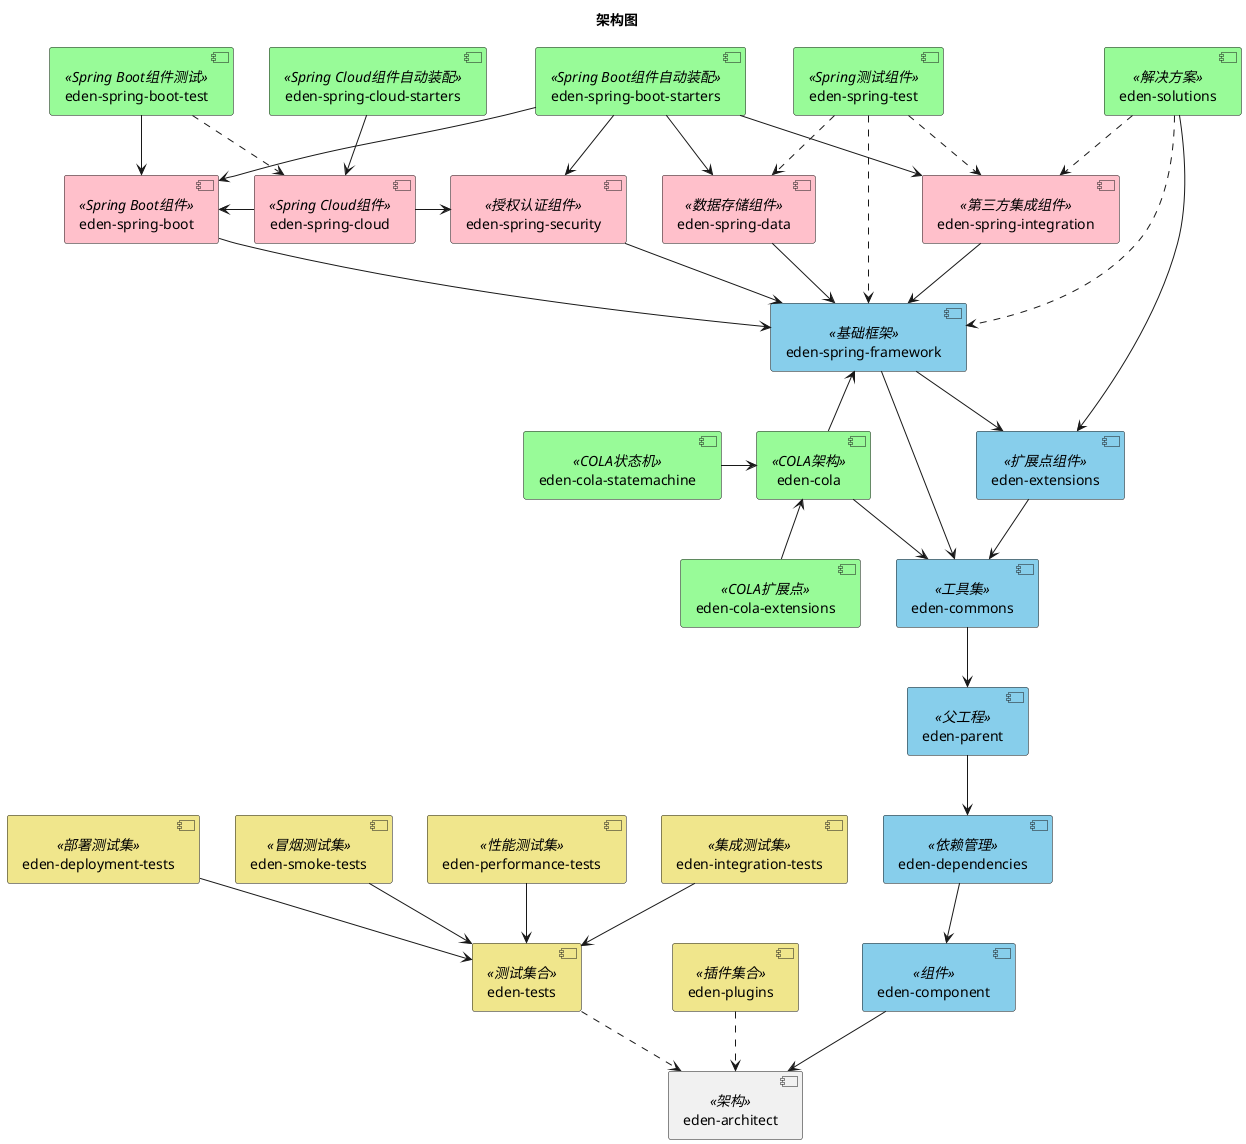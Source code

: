 @startuml

!if %variable_exists("$THEME")
title 架构图 - $THEME theme
!else
title 架构图
!endif

'skinparam BackgroundColor transparent

[eden-architect] <<架构>>

[eden-component] <<组件>>
[eden-dependencies] <<依赖管理>>
[eden-parent] <<父工程>>
[eden-commons] <<工具集>>
[eden-extensions] <<扩展点组件>>
[eden-spring-framework] <<基础框架>>
[eden-spring-data] <<数据存储组件>>
[eden-spring-security] <<授权认证组件>>
[eden-spring-integration] <<第三方集成组件>>
[eden-spring-boot] <<Spring Boot组件>>
[eden-spring-boot-test] <<Spring Boot组件测试>>
[eden-spring-boot-starters] <<Spring Boot组件自动装配>>
[eden-spring-cloud] <<Spring Cloud组件>>
[eden-spring-cloud-starters] <<Spring Cloud组件自动装配>>
[eden-spring-test] <<Spring测试组件>>
[eden-solutions] <<解决方案>>
[eden-cola] <<COLA架构>>
[eden-cola-extensions] <<COLA扩展点>>
[eden-cola-statemachine] <<COLA状态机>>
[eden-plugins] <<插件集合>>
[eden-tests] <<测试集合>>
[eden-deployment-tests] <<部署测试集>>
[eden-integration-tests] <<集成测试集>>
[eden-performance-tests] <<性能测试集>>
[eden-smoke-tests] <<冒烟测试集>>

skinparam component {
 	backgroundColor<<组件>> SkyBlue
    backgroundColor<<依赖管理>> SkyBlue
    backgroundColor<<父工程>> SkyBlue
    backgroundColor<<工具集>> SkyBlue
    backgroundColor<<扩展点组件>> SkyBlue
    backgroundColor<<基础框架>> SkyBlue
	backgroundColor<<数据存储组件>> Pink
	backgroundColor<<授权认证组件>> Pink
	backgroundColor<<第三方集成组件>> Pink
	backgroundColor<<Spring Boot组件>> Pink
	backgroundColor<<Spring Cloud组件>> Pink
	backgroundColor<<Spring Boot组件测试>> PaleGreen
    backgroundColor<<Spring Boot组件自动装配>> PaleGreen
    backgroundColor<<Spring Cloud组件自动装配>> PaleGreen
    backgroundColor<<Spring测试组件>> PaleGreen
    backgroundColor<<COLA架构>> PaleGreen
    backgroundColor<<COLA扩展点>> PaleGreen
    backgroundColor<<COLA状态机>> PaleGreen
	backgroundColor<<解决方案>> PaleGreen
    backgroundColor<<插件集合>> Khaki
	backgroundColor<<测试集合>> Khaki
	backgroundColor<<部署测试集>> Khaki
	backgroundColor<<集成测试集>> Khaki
	backgroundColor<<性能测试集>> Khaki
	backgroundColor<<冒烟测试集>> Khaki
}

[eden-component] --> [eden-architect]
[eden-dependencies] --> [eden-component]
[eden-parent] --> [eden-dependencies]
[eden-commons] --> [eden-parent]
[eden-extensions] --> [eden-commons]
[eden-spring-framework] --> [eden-commons]
[eden-spring-framework] --> [eden-extensions]
[eden-spring-boot] --> [eden-spring-framework]
[eden-spring-data] --> [eden-spring-framework]
[eden-spring-security] --> [eden-spring-framework]
[eden-spring-integration] --> [eden-spring-framework]
[eden-spring-cloud] -l-> [eden-spring-boot]
[eden-spring-cloud] -r-> [eden-spring-security]
[eden-spring-test] ..> [eden-spring-framework]
[eden-spring-test] ..> [eden-spring-data]
[eden-spring-test] ..> [eden-spring-integration]
[eden-spring-boot-starters] --> [eden-spring-boot]
[eden-spring-boot-starters] --> [eden-spring-data]
[eden-spring-boot-starters] --> [eden-spring-security]
[eden-spring-boot-starters] --> [eden-spring-integration]
[eden-spring-boot-test] --> [eden-spring-boot]
[eden-spring-boot-test] ..> [eden-spring-cloud]
[eden-spring-cloud-starters] --> [eden-spring-cloud]
[eden-solutions] --> [eden-extensions]
[eden-solutions] ..> [eden-spring-framework]
[eden-solutions] ..> [eden-spring-integration]
[eden-cola] --> [eden-commons]
[eden-cola] -u-> [eden-spring-framework]
[eden-cola-extensions] -u-> [eden-cola]
[eden-cola-statemachine] -r-> [eden-cola]
[eden-architect] <.u. [eden-plugins]
[eden-architect] <.u. [eden-tests]
[eden-tests] <-u- [eden-deployment-tests]
[eden-tests] <-u- [eden-integration-tests]
[eden-tests] <-u- [eden-performance-tests]
[eden-tests] <-u- [eden-smoke-tests]

@enduml
